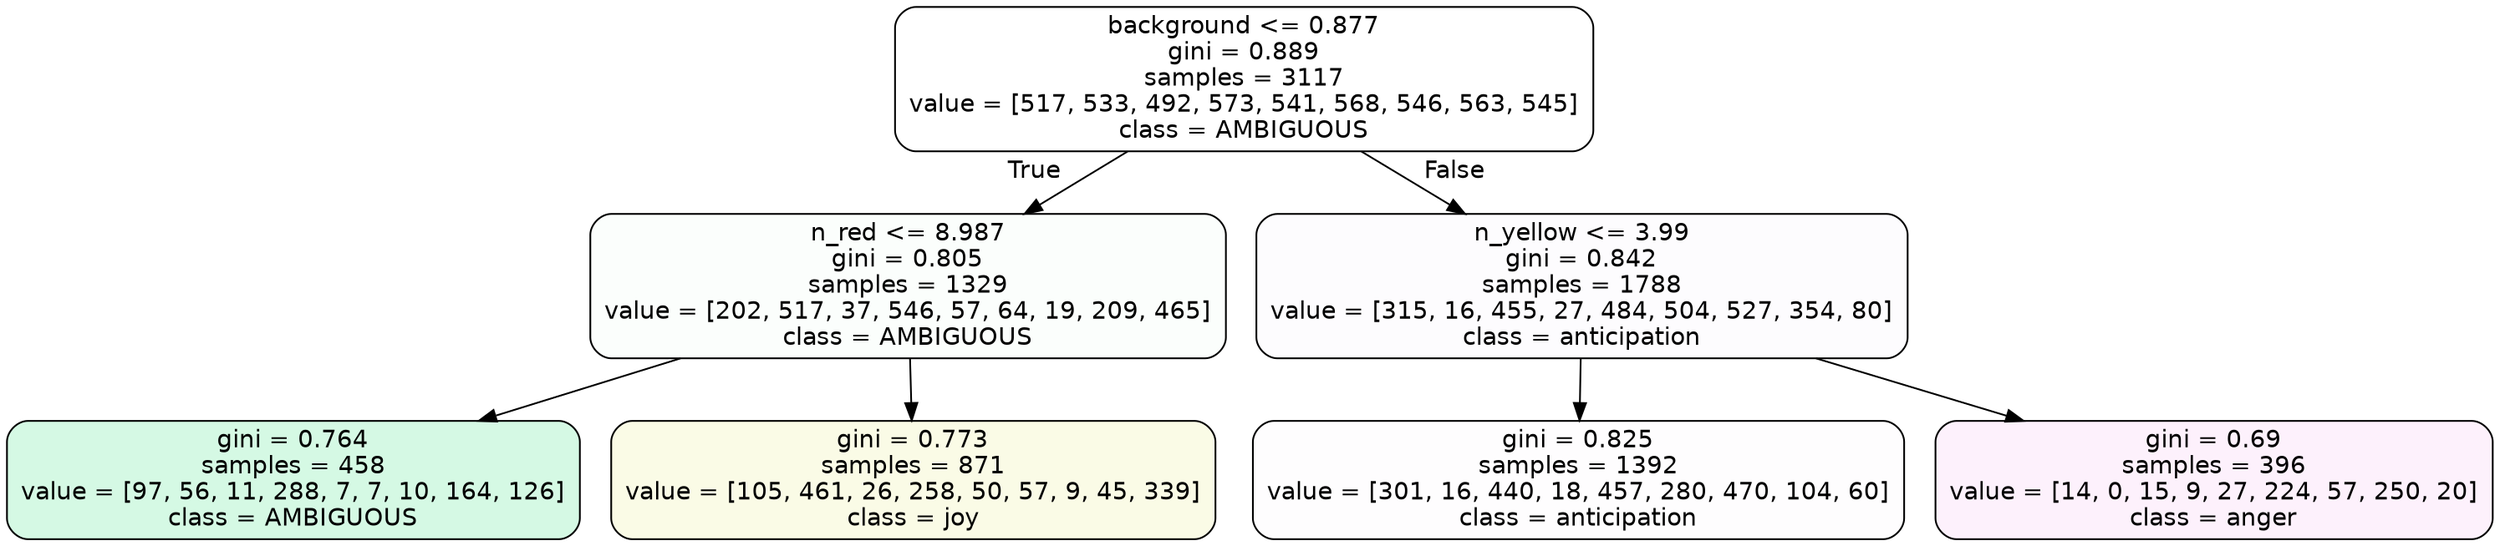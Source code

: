 digraph Tree {
node [shape=box, style="filled, rounded", color="black", fontname=helvetica] ;
edge [fontname=helvetica] ;
0 [label="background <= 0.877\ngini = 0.889\nsamples = 3117\nvalue = [517, 533, 492, 573, 541, 568, 546, 563, 545]\nclass = AMBIGUOUS", fillcolor="#39e58100"] ;
1 [label="n_red <= 8.987\ngini = 0.805\nsamples = 1329\nvalue = [202, 517, 37, 546, 57, 64, 19, 209, 465]\nclass = AMBIGUOUS", fillcolor="#39e58105"] ;
0 -> 1 [labeldistance=2.5, labelangle=45, headlabel="True"] ;
2 [label="gini = 0.764\nsamples = 458\nvalue = [97, 56, 11, 288, 7, 7, 10, 164, 126]\nclass = AMBIGUOUS", fillcolor="#39e58135"] ;
1 -> 2 ;
3 [label="gini = 0.773\nsamples = 871\nvalue = [105, 461, 26, 258, 50, 57, 9, 45, 339]\nclass = joy", fillcolor="#d7e5391f"] ;
1 -> 3 ;
4 [label="n_yellow <= 3.99\ngini = 0.842\nsamples = 1788\nvalue = [315, 16, 455, 27, 484, 504, 527, 354, 80]\nclass = anticipation", fillcolor="#8139e503"] ;
0 -> 4 [labeldistance=2.5, labelangle=-45, headlabel="False"] ;
5 [label="gini = 0.825\nsamples = 1392\nvalue = [301, 16, 440, 18, 457, 280, 470, 104, 60]\nclass = anticipation", fillcolor="#8139e502"] ;
4 -> 5 ;
6 [label="gini = 0.69\nsamples = 396\nvalue = [14, 0, 15, 9, 27, 224, 57, 250, 20]\nclass = anger", fillcolor="#e539d711"] ;
4 -> 6 ;
}